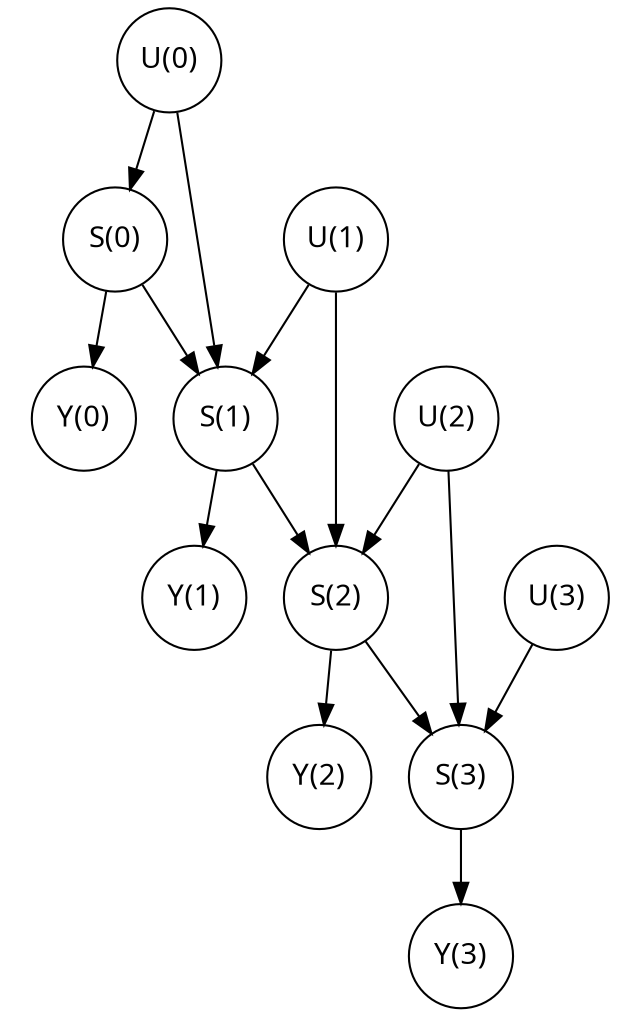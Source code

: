 digraph subscript {
    graph [pad="0.212,0.055" bgcolor=white]
    splines=true
    splines=spline
    node [fontname = "Trubechet MS Regular" fontsize=14 fixedsize=true width=.7];

    p0 [pos="-1.5,1.5!" shape=circle label=<U(0)>]
    p1 [pos="0,1.5!" shape=circle label=<U(1)>]
    p2 [pos="1.5,1.5!" shape=circle label=<U(2)>]
    p3 [pos="3,1.5!" shape=circle label=<U(3)>]
    t0 [pos="-1.5,0!" shape=circle label=<S(0)>]
    t1 [pos="0,0!" shape=circle label=<S(1)>]
    t2 [pos="1.5,0!" shape=circle label=<S(2)>]
    t3 [pos="3,0!" shape=circle label=<S(3)>]

    i0 [pos="-1.5,-1.5!" shape=circle label=<Y(0)>]
    i1 [pos="0.0,-1.5!" shape=circle label=<Y(1)>]
    i2 [pos="1.5,-1.5!" shape=circle label=<Y(2)>]
    i3 [pos="3.0,-1.5!" shape=circle label=<Y(3)>]

    p0 -> t1
    p0 -> t0
    p1 -> t1
    p1 -> t2
    p2 -> t2
    p2 -> t3
    p3 -> t3
    t0 -> t1
    t0 -> i0
    t1 -> t2
    t2 -> t3
    t1 -> i1
    t2 -> i2
    t3 -> i3
      }